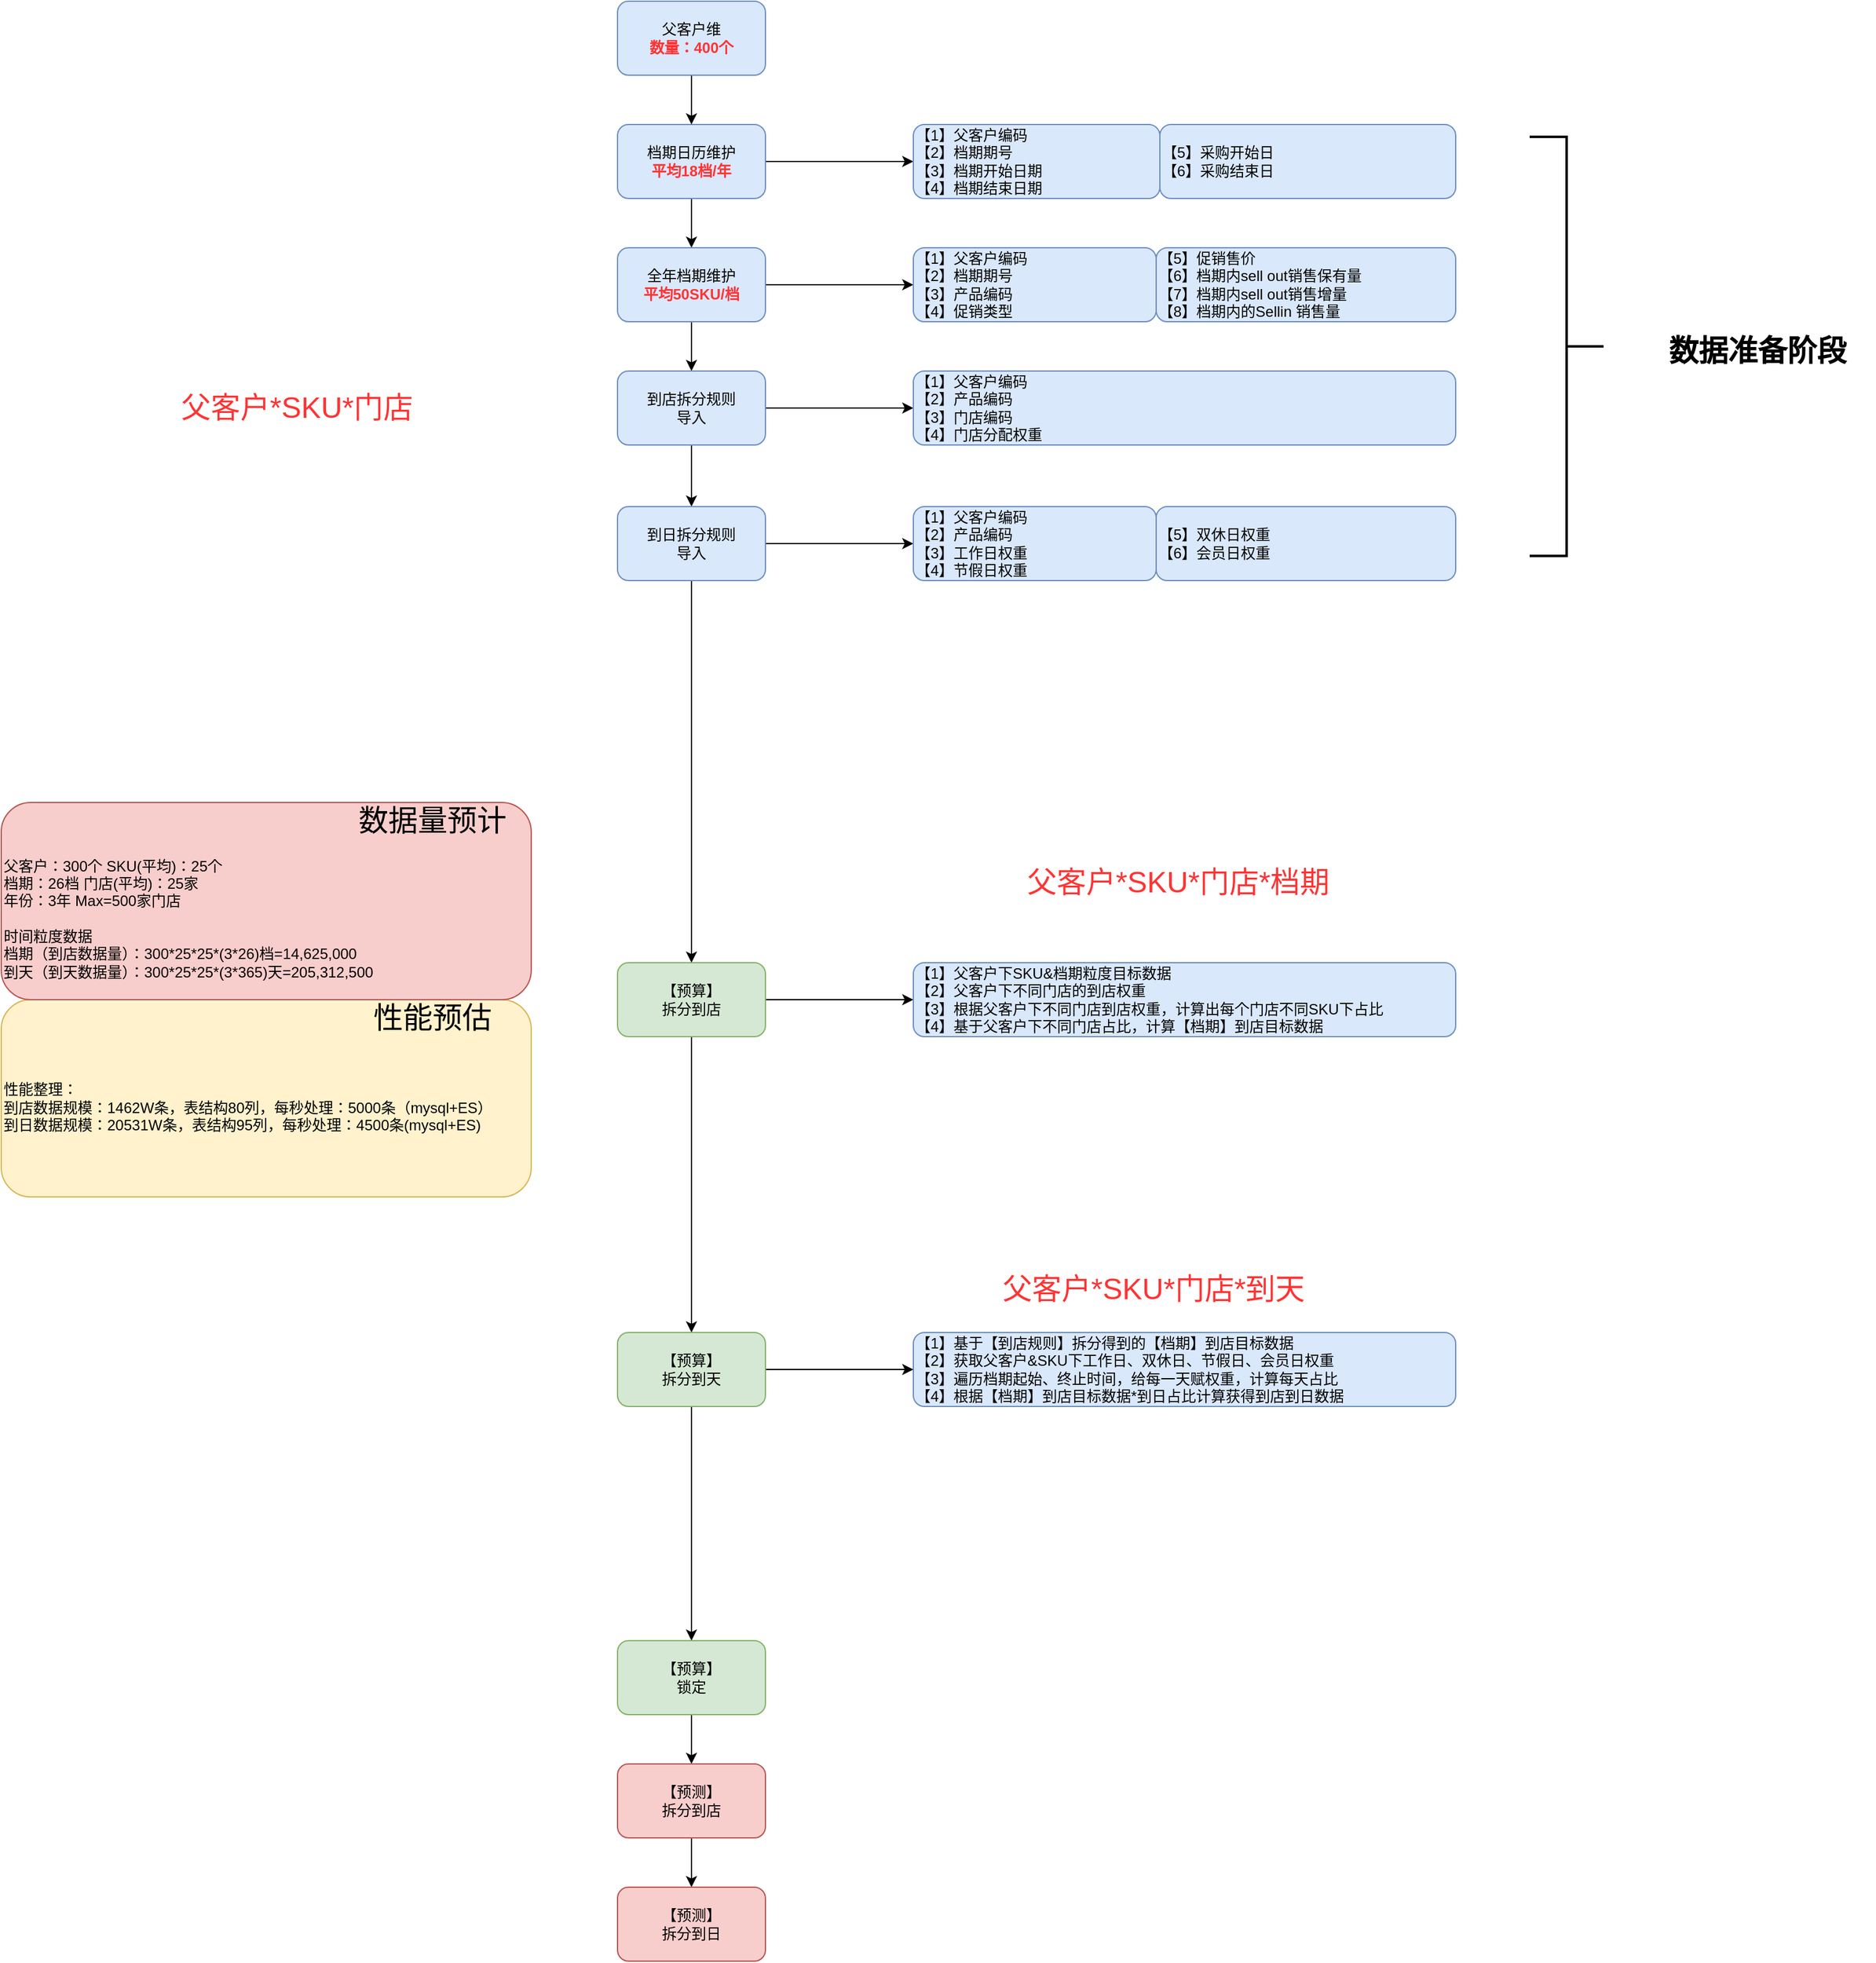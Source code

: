 <mxfile version="20.7.4" type="github">
  <diagram id="BEqY6qMiZc0pSCxEbsnE" name="第 1 页">
    <mxGraphModel dx="2261" dy="764" grid="1" gridSize="10" guides="1" tooltips="1" connect="1" arrows="1" fold="1" page="1" pageScale="1" pageWidth="827" pageHeight="1169" math="0" shadow="0">
      <root>
        <mxCell id="0" />
        <mxCell id="1" parent="0" />
        <mxCell id="1oIEDaCn8aH1IIvnRZRh-3" style="edgeStyle=orthogonalEdgeStyle;rounded=0;orthogonalLoop=1;jettySize=auto;html=1;exitX=0.5;exitY=1;exitDx=0;exitDy=0;entryX=0.5;entryY=0;entryDx=0;entryDy=0;" edge="1" parent="1" source="1oIEDaCn8aH1IIvnRZRh-1" target="1oIEDaCn8aH1IIvnRZRh-2">
          <mxGeometry relative="1" as="geometry" />
        </mxCell>
        <mxCell id="1oIEDaCn8aH1IIvnRZRh-34" style="edgeStyle=orthogonalEdgeStyle;rounded=0;orthogonalLoop=1;jettySize=auto;html=1;exitX=1;exitY=0.5;exitDx=0;exitDy=0;" edge="1" parent="1" source="1oIEDaCn8aH1IIvnRZRh-1">
          <mxGeometry relative="1" as="geometry">
            <mxPoint x="360" y="130" as="targetPoint" />
          </mxGeometry>
        </mxCell>
        <mxCell id="1oIEDaCn8aH1IIvnRZRh-1" value="档期日历维护&lt;br&gt;&lt;b&gt;&lt;font color=&quot;#ff3333&quot;&gt;平均18档/年&lt;/font&gt;&lt;/b&gt;" style="rounded=1;whiteSpace=wrap;html=1;fillColor=#dae8fc;strokeColor=#6c8ebf;" vertex="1" parent="1">
          <mxGeometry x="120" y="100" width="120" height="60" as="geometry" />
        </mxCell>
        <mxCell id="1oIEDaCn8aH1IIvnRZRh-6" value="" style="edgeStyle=orthogonalEdgeStyle;rounded=0;orthogonalLoop=1;jettySize=auto;html=1;" edge="1" parent="1" source="1oIEDaCn8aH1IIvnRZRh-2" target="1oIEDaCn8aH1IIvnRZRh-5">
          <mxGeometry relative="1" as="geometry" />
        </mxCell>
        <mxCell id="1oIEDaCn8aH1IIvnRZRh-36" style="edgeStyle=orthogonalEdgeStyle;rounded=0;orthogonalLoop=1;jettySize=auto;html=1;exitX=1;exitY=0.5;exitDx=0;exitDy=0;entryX=0;entryY=0.5;entryDx=0;entryDy=0;" edge="1" parent="1" source="1oIEDaCn8aH1IIvnRZRh-2" target="1oIEDaCn8aH1IIvnRZRh-37">
          <mxGeometry relative="1" as="geometry">
            <mxPoint x="330" y="230" as="targetPoint" />
          </mxGeometry>
        </mxCell>
        <mxCell id="1oIEDaCn8aH1IIvnRZRh-2" value="全年档期维护&lt;br&gt;&lt;font color=&quot;#ff3333&quot;&gt;&lt;b&gt;平均50SKU/档&lt;/b&gt;&lt;/font&gt;" style="rounded=1;whiteSpace=wrap;html=1;fillColor=#dae8fc;strokeColor=#6c8ebf;" vertex="1" parent="1">
          <mxGeometry x="120" y="200" width="120" height="60" as="geometry" />
        </mxCell>
        <mxCell id="1oIEDaCn8aH1IIvnRZRh-4" value="【1】基于【到店规则】拆分得到的【档期】到店目标数据&lt;br&gt;【2】获取父客户&amp;amp;SKU下工作日、双休日、节假日、会员日权重&lt;br&gt;【3】遍历档期起始、终止时间，给每一天赋权重，计算每天占比&lt;br&gt;【4】根据【档期】到店目标数据*到日占比计算获得到店到日数据" style="rounded=1;whiteSpace=wrap;html=1;align=left;fillColor=#dae8fc;strokeColor=#6c8ebf;" vertex="1" parent="1">
          <mxGeometry x="360" y="1080" width="440" height="60" as="geometry" />
        </mxCell>
        <mxCell id="1oIEDaCn8aH1IIvnRZRh-8" value="" style="edgeStyle=orthogonalEdgeStyle;rounded=0;orthogonalLoop=1;jettySize=auto;html=1;" edge="1" parent="1" source="1oIEDaCn8aH1IIvnRZRh-5" target="1oIEDaCn8aH1IIvnRZRh-7">
          <mxGeometry relative="1" as="geometry" />
        </mxCell>
        <mxCell id="1oIEDaCn8aH1IIvnRZRh-39" style="edgeStyle=orthogonalEdgeStyle;rounded=0;orthogonalLoop=1;jettySize=auto;html=1;exitX=1;exitY=0.5;exitDx=0;exitDy=0;" edge="1" parent="1" source="1oIEDaCn8aH1IIvnRZRh-5">
          <mxGeometry relative="1" as="geometry">
            <mxPoint x="360" y="330" as="targetPoint" />
          </mxGeometry>
        </mxCell>
        <mxCell id="1oIEDaCn8aH1IIvnRZRh-5" value="到店拆分规则&lt;br&gt;导入" style="whiteSpace=wrap;html=1;rounded=1;fillColor=#dae8fc;strokeColor=#6c8ebf;" vertex="1" parent="1">
          <mxGeometry x="120" y="300" width="120" height="60" as="geometry" />
        </mxCell>
        <mxCell id="1oIEDaCn8aH1IIvnRZRh-22" style="edgeStyle=orthogonalEdgeStyle;rounded=0;orthogonalLoop=1;jettySize=auto;html=1;exitX=0.5;exitY=1;exitDx=0;exitDy=0;entryX=0.5;entryY=0;entryDx=0;entryDy=0;" edge="1" parent="1" source="1oIEDaCn8aH1IIvnRZRh-7" target="1oIEDaCn8aH1IIvnRZRh-9">
          <mxGeometry relative="1" as="geometry" />
        </mxCell>
        <mxCell id="1oIEDaCn8aH1IIvnRZRh-43" style="edgeStyle=orthogonalEdgeStyle;rounded=0;orthogonalLoop=1;jettySize=auto;html=1;exitX=1;exitY=0.5;exitDx=0;exitDy=0;entryX=0;entryY=0.5;entryDx=0;entryDy=0;" edge="1" parent="1" source="1oIEDaCn8aH1IIvnRZRh-7" target="1oIEDaCn8aH1IIvnRZRh-44">
          <mxGeometry relative="1" as="geometry">
            <mxPoint x="350" y="440" as="targetPoint" />
          </mxGeometry>
        </mxCell>
        <mxCell id="1oIEDaCn8aH1IIvnRZRh-7" value="到日拆分规则&lt;br&gt;导入" style="whiteSpace=wrap;html=1;rounded=1;fillColor=#dae8fc;strokeColor=#6c8ebf;" vertex="1" parent="1">
          <mxGeometry x="120" y="410" width="120" height="60" as="geometry" />
        </mxCell>
        <mxCell id="1oIEDaCn8aH1IIvnRZRh-12" value="" style="edgeStyle=orthogonalEdgeStyle;rounded=0;orthogonalLoop=1;jettySize=auto;html=1;" edge="1" parent="1" source="1oIEDaCn8aH1IIvnRZRh-9" target="1oIEDaCn8aH1IIvnRZRh-11">
          <mxGeometry relative="1" as="geometry" />
        </mxCell>
        <mxCell id="1oIEDaCn8aH1IIvnRZRh-27" style="edgeStyle=orthogonalEdgeStyle;rounded=0;orthogonalLoop=1;jettySize=auto;html=1;exitX=1;exitY=0.5;exitDx=0;exitDy=0;entryX=0;entryY=0.5;entryDx=0;entryDy=0;" edge="1" parent="1" source="1oIEDaCn8aH1IIvnRZRh-9" target="1oIEDaCn8aH1IIvnRZRh-26">
          <mxGeometry relative="1" as="geometry" />
        </mxCell>
        <mxCell id="1oIEDaCn8aH1IIvnRZRh-9" value="【预算】&lt;br&gt;拆分到店" style="rounded=1;whiteSpace=wrap;html=1;fillColor=#d5e8d4;strokeColor=#82b366;" vertex="1" parent="1">
          <mxGeometry x="120" y="780" width="120" height="60" as="geometry" />
        </mxCell>
        <mxCell id="1oIEDaCn8aH1IIvnRZRh-16" value="" style="edgeStyle=orthogonalEdgeStyle;rounded=0;orthogonalLoop=1;jettySize=auto;html=1;" edge="1" parent="1" source="1oIEDaCn8aH1IIvnRZRh-11" target="1oIEDaCn8aH1IIvnRZRh-15">
          <mxGeometry relative="1" as="geometry" />
        </mxCell>
        <mxCell id="1oIEDaCn8aH1IIvnRZRh-28" style="edgeStyle=orthogonalEdgeStyle;rounded=0;orthogonalLoop=1;jettySize=auto;html=1;exitX=1;exitY=0.5;exitDx=0;exitDy=0;entryX=0;entryY=0.5;entryDx=0;entryDy=0;" edge="1" parent="1" source="1oIEDaCn8aH1IIvnRZRh-11" target="1oIEDaCn8aH1IIvnRZRh-4">
          <mxGeometry relative="1" as="geometry" />
        </mxCell>
        <mxCell id="1oIEDaCn8aH1IIvnRZRh-11" value="【预算】&lt;br&gt;拆分到天" style="whiteSpace=wrap;html=1;rounded=1;fillColor=#d5e8d4;strokeColor=#82b366;" vertex="1" parent="1">
          <mxGeometry x="120" y="1080" width="120" height="60" as="geometry" />
        </mxCell>
        <mxCell id="1oIEDaCn8aH1IIvnRZRh-23" style="edgeStyle=orthogonalEdgeStyle;rounded=0;orthogonalLoop=1;jettySize=auto;html=1;exitX=0.5;exitY=1;exitDx=0;exitDy=0;entryX=0.5;entryY=0;entryDx=0;entryDy=0;" edge="1" parent="1" source="1oIEDaCn8aH1IIvnRZRh-15" target="1oIEDaCn8aH1IIvnRZRh-17">
          <mxGeometry relative="1" as="geometry" />
        </mxCell>
        <mxCell id="1oIEDaCn8aH1IIvnRZRh-15" value="【预算】&lt;br&gt;锁定" style="whiteSpace=wrap;html=1;rounded=1;fillColor=#d5e8d4;strokeColor=#82b366;" vertex="1" parent="1">
          <mxGeometry x="120" y="1330" width="120" height="60" as="geometry" />
        </mxCell>
        <mxCell id="1oIEDaCn8aH1IIvnRZRh-21" value="" style="edgeStyle=orthogonalEdgeStyle;rounded=0;orthogonalLoop=1;jettySize=auto;html=1;" edge="1" parent="1" source="1oIEDaCn8aH1IIvnRZRh-17" target="1oIEDaCn8aH1IIvnRZRh-20">
          <mxGeometry relative="1" as="geometry" />
        </mxCell>
        <mxCell id="1oIEDaCn8aH1IIvnRZRh-17" value="【预测】&lt;br&gt;拆分到店" style="whiteSpace=wrap;html=1;rounded=1;fillColor=#f8cecc;strokeColor=#b85450;" vertex="1" parent="1">
          <mxGeometry x="120" y="1430" width="120" height="60" as="geometry" />
        </mxCell>
        <mxCell id="1oIEDaCn8aH1IIvnRZRh-20" value="【预测】&lt;br&gt;拆分到日" style="whiteSpace=wrap;html=1;rounded=1;fillColor=#f8cecc;strokeColor=#b85450;" vertex="1" parent="1">
          <mxGeometry x="120" y="1530" width="120" height="60" as="geometry" />
        </mxCell>
        <mxCell id="1oIEDaCn8aH1IIvnRZRh-26" value="【1】父客户下SKU&amp;amp;档期粒度目标数据&lt;br&gt;【2】父客户下不同门店的到店权重&lt;br&gt;【3】根据父客户下不同门店到店权重，计算出每个门店不同SKU下占比&lt;br&gt;【4】基于父客户下不同门店占比，计算【档期】到店目标数据" style="rounded=1;whiteSpace=wrap;html=1;align=left;fillColor=#dae8fc;strokeColor=#6c8ebf;" vertex="1" parent="1">
          <mxGeometry x="360" y="780" width="440" height="60" as="geometry" />
        </mxCell>
        <mxCell id="1oIEDaCn8aH1IIvnRZRh-29" value="&lt;br&gt;性能整理：&lt;br&gt;到店数据规模：1462W条，表结构80列，每秒处理：5000条（mysql+ES）&lt;br&gt;到日数据规模：20531W条，表结构95列，每秒处理：4500条(mysql+ES)" style="rounded=1;whiteSpace=wrap;html=1;align=left;fillColor=#fff2cc;strokeColor=#d6b656;" vertex="1" parent="1">
          <mxGeometry x="-380" y="810" width="430" height="160" as="geometry" />
        </mxCell>
        <mxCell id="1oIEDaCn8aH1IIvnRZRh-32" value="&lt;br&gt;&lt;br&gt;父客户：300个&lt;span style=&quot;&quot;&gt;	&lt;span style=&quot;&quot;&gt;	&lt;/span&gt;&lt;span style=&quot;&quot;&gt;	&lt;/span&gt;&lt;/span&gt;SKU(平均)：25个&lt;br&gt;档期：26档&lt;span style=&quot;&quot;&gt;	&lt;span style=&quot;&quot;&gt;	&lt;/span&gt;&lt;span style=&quot;&quot;&gt;	&lt;/span&gt;&lt;span style=&quot;&quot;&gt;	&lt;/span&gt;&lt;/span&gt;门店(平均)：25家&lt;br&gt;年份：3年&lt;span style=&quot;&quot;&gt;	&lt;span style=&quot;&quot;&gt;	&lt;/span&gt;&lt;span style=&quot;&quot;&gt;	&lt;/span&gt;&lt;span style=&quot;&quot;&gt;	&lt;/span&gt;&lt;/span&gt;Max=500家门店&lt;br style=&quot;border-color: var(--border-color);&quot;&gt;&lt;br style=&quot;border-color: var(--border-color);&quot;&gt;时间粒度数据&lt;br style=&quot;border-color: var(--border-color);&quot;&gt;档期（到店数据量）：300*25*25*(3*26)档=14,625,000&lt;br style=&quot;border-color: var(--border-color);&quot;&gt;到天（到天数据量）：300*25*25*(3*365)天=205,312,500" style="rounded=1;whiteSpace=wrap;html=1;align=left;fillColor=#f8cecc;strokeColor=#b85450;" vertex="1" parent="1">
          <mxGeometry x="-380" y="650" width="430" height="160" as="geometry" />
        </mxCell>
        <mxCell id="1oIEDaCn8aH1IIvnRZRh-33" value="【1】父客户编码&lt;br&gt;【2】档期期号&lt;br&gt;【3】档期开始日期&lt;br&gt;【4】档期结束日期" style="rounded=1;whiteSpace=wrap;html=1;align=left;fillColor=#dae8fc;strokeColor=#6c8ebf;" vertex="1" parent="1">
          <mxGeometry x="360" y="100" width="200" height="60" as="geometry" />
        </mxCell>
        <mxCell id="1oIEDaCn8aH1IIvnRZRh-35" value="【5】采购开始日&lt;br&gt;【6】采购结束日" style="rounded=1;whiteSpace=wrap;html=1;align=left;fillColor=#dae8fc;strokeColor=#6c8ebf;" vertex="1" parent="1">
          <mxGeometry x="560" y="100" width="240" height="60" as="geometry" />
        </mxCell>
        <mxCell id="1oIEDaCn8aH1IIvnRZRh-37" value="【1】父客户编码&lt;br&gt;【2】档期期号&lt;br&gt;【3】产品编码&lt;br&gt;【4】促销类型" style="rounded=1;whiteSpace=wrap;html=1;align=left;fillColor=#dae8fc;strokeColor=#6c8ebf;" vertex="1" parent="1">
          <mxGeometry x="360" y="200" width="197" height="60" as="geometry" />
        </mxCell>
        <mxCell id="1oIEDaCn8aH1IIvnRZRh-38" value="【5】促销售价&lt;br&gt;【6】档期内sell out销售保有量&lt;br&gt;【7】档期内sell out销售增量&lt;br&gt;【8】档期内的Sellin 销售量" style="rounded=1;whiteSpace=wrap;html=1;align=left;fillColor=#dae8fc;strokeColor=#6c8ebf;" vertex="1" parent="1">
          <mxGeometry x="557" y="200" width="243" height="60" as="geometry" />
        </mxCell>
        <mxCell id="1oIEDaCn8aH1IIvnRZRh-40" value="【1】父客户编码&lt;br&gt;【2】产品编码&lt;br&gt;【3】门店编码&lt;br&gt;【4】门店分配权重" style="rounded=1;whiteSpace=wrap;html=1;align=left;fillColor=#dae8fc;strokeColor=#6c8ebf;" vertex="1" parent="1">
          <mxGeometry x="360" y="300" width="440" height="60" as="geometry" />
        </mxCell>
        <mxCell id="1oIEDaCn8aH1IIvnRZRh-44" value="【1】父客户编码&lt;br&gt;【2】产品编码&lt;br&gt;【3】工作日权重&lt;br&gt;【4】节假日权重" style="rounded=1;whiteSpace=wrap;html=1;align=left;fillColor=#dae8fc;strokeColor=#6c8ebf;" vertex="1" parent="1">
          <mxGeometry x="360" y="410" width="197" height="60" as="geometry" />
        </mxCell>
        <mxCell id="1oIEDaCn8aH1IIvnRZRh-45" value="【5】双休日权重&lt;br&gt;【6】会员日权重" style="rounded=1;whiteSpace=wrap;html=1;align=left;fillColor=#dae8fc;strokeColor=#6c8ebf;" vertex="1" parent="1">
          <mxGeometry x="557" y="410" width="243" height="60" as="geometry" />
        </mxCell>
        <mxCell id="1oIEDaCn8aH1IIvnRZRh-47" value="" style="strokeWidth=2;html=1;shape=mxgraph.flowchart.annotation_2;align=left;labelPosition=right;pointerEvents=1;rotation=-180;" vertex="1" parent="1">
          <mxGeometry x="860" y="110" width="60" height="340" as="geometry" />
        </mxCell>
        <mxCell id="1oIEDaCn8aH1IIvnRZRh-48" value="&lt;font style=&quot;font-size: 24px;&quot;&gt;数据准备阶段&lt;/font&gt;" style="text;html=1;strokeColor=none;fillColor=none;align=center;verticalAlign=middle;whiteSpace=wrap;rounded=0;fontStyle=1" vertex="1" parent="1">
          <mxGeometry x="950" y="269" width="190" height="30" as="geometry" />
        </mxCell>
        <mxCell id="1oIEDaCn8aH1IIvnRZRh-49" value="数据量预计" style="text;html=1;strokeColor=none;fillColor=none;align=center;verticalAlign=middle;whiteSpace=wrap;rounded=0;fontSize=24;" vertex="1" parent="1">
          <mxGeometry x="-110" y="650" width="160" height="30" as="geometry" />
        </mxCell>
        <mxCell id="1oIEDaCn8aH1IIvnRZRh-50" value="性能预估" style="text;html=1;strokeColor=none;fillColor=none;align=center;verticalAlign=middle;whiteSpace=wrap;rounded=0;fontSize=24;" vertex="1" parent="1">
          <mxGeometry x="-110" y="810" width="160" height="30" as="geometry" />
        </mxCell>
        <mxCell id="1oIEDaCn8aH1IIvnRZRh-54" style="edgeStyle=orthogonalEdgeStyle;rounded=0;orthogonalLoop=1;jettySize=auto;html=1;exitX=0.5;exitY=1;exitDx=0;exitDy=0;entryX=0.5;entryY=0;entryDx=0;entryDy=0;fontSize=24;fontColor=#FF3333;" edge="1" parent="1" source="1oIEDaCn8aH1IIvnRZRh-53" target="1oIEDaCn8aH1IIvnRZRh-1">
          <mxGeometry relative="1" as="geometry" />
        </mxCell>
        <mxCell id="1oIEDaCn8aH1IIvnRZRh-53" value="父客户维&lt;br&gt;&lt;b&gt;&lt;font color=&quot;#ff3333&quot;&gt;数量：400个&lt;/font&gt;&lt;/b&gt;" style="rounded=1;whiteSpace=wrap;html=1;fillColor=#dae8fc;strokeColor=#6c8ebf;" vertex="1" parent="1">
          <mxGeometry x="120" width="120" height="60" as="geometry" />
        </mxCell>
        <mxCell id="1oIEDaCn8aH1IIvnRZRh-55" value="父客户*SKU*门店" style="text;html=1;strokeColor=none;fillColor=none;align=center;verticalAlign=middle;whiteSpace=wrap;rounded=0;fontSize=24;fontColor=#FF3333;" vertex="1" parent="1">
          <mxGeometry x="-260" y="315" width="240" height="30" as="geometry" />
        </mxCell>
        <mxCell id="1oIEDaCn8aH1IIvnRZRh-56" value="父客户*SKU*门店*档期" style="text;html=1;strokeColor=none;fillColor=none;align=center;verticalAlign=middle;whiteSpace=wrap;rounded=0;fontSize=24;fontColor=#FF3333;" vertex="1" parent="1">
          <mxGeometry x="380" y="700" width="390" height="30" as="geometry" />
        </mxCell>
        <mxCell id="1oIEDaCn8aH1IIvnRZRh-57" value="父客户*SKU*门店*到天" style="text;html=1;strokeColor=none;fillColor=none;align=center;verticalAlign=middle;whiteSpace=wrap;rounded=0;fontSize=24;fontColor=#FF3333;" vertex="1" parent="1">
          <mxGeometry x="360" y="1030" width="390" height="30" as="geometry" />
        </mxCell>
      </root>
    </mxGraphModel>
  </diagram>
</mxfile>
